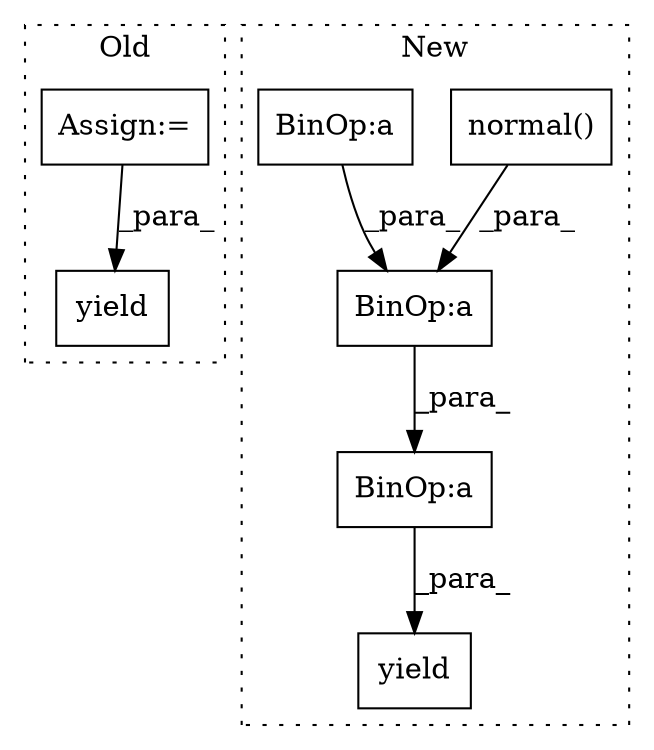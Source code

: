 digraph G {
subgraph cluster0 {
1 [label="yield" a="105" s="2319" l="6" shape="box"];
7 [label="Assign:=" a="68" s="2194" l="3" shape="box"];
label = "Old";
style="dotted";
}
subgraph cluster1 {
2 [label="normal()" a="75" s="1877" l="65" shape="box"];
3 [label="BinOp:a" a="82" s="2080" l="25" shape="box"];
4 [label="BinOp:a" a="82" s="2089" l="3" shape="box"];
5 [label="BinOp:a" a="82" s="2004" l="3" shape="box"];
6 [label="yield" a="105" s="2071" l="6" shape="box"];
label = "New";
style="dotted";
}
2 -> 4 [label="_para_"];
3 -> 6 [label="_para_"];
4 -> 3 [label="_para_"];
5 -> 4 [label="_para_"];
7 -> 1 [label="_para_"];
}